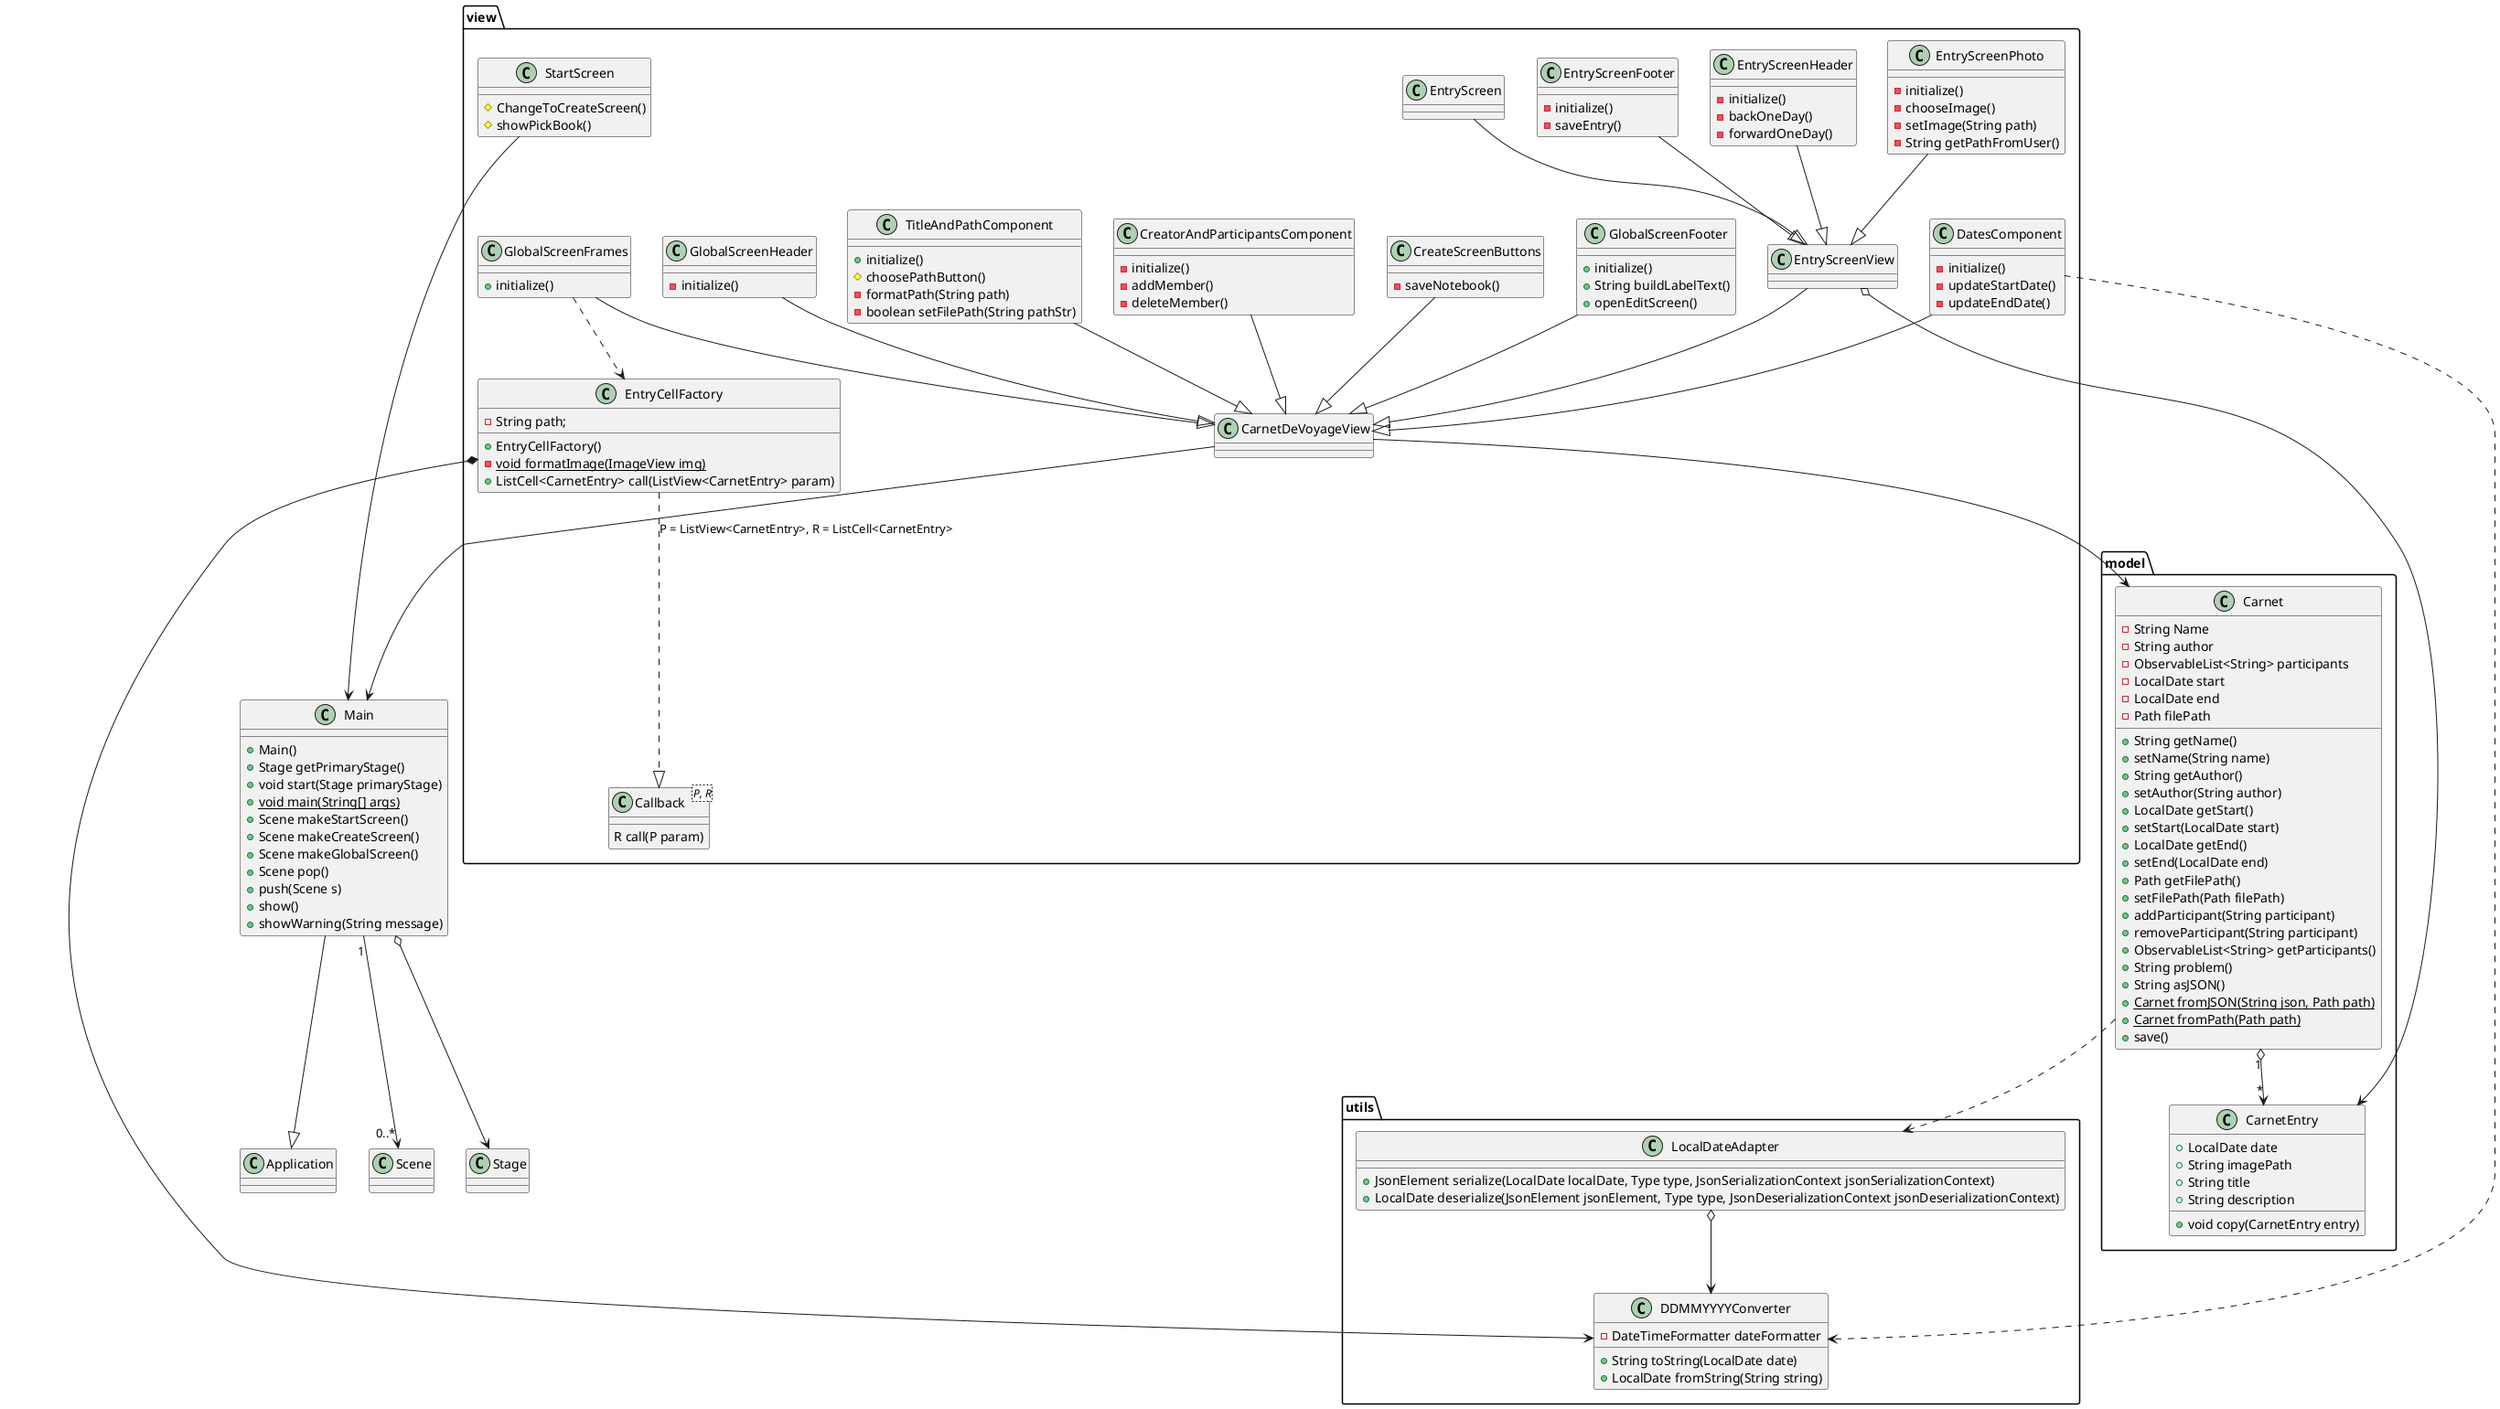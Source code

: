 @startuml
'https://plantuml.com/class-diagram

Main --|> Application
class Main {
    + Main()
    + Stage getPrimaryStage()
    + void start(Stage primaryStage)
    + {static} void main(String[] args)
    + Scene makeStartScreen()
    + Scene makeCreateScreen()
    + Scene makeGlobalScreen()
    + Scene pop()
    + push(Scene s)
    + show()
    + showWarning(String message)
}
Main "1" --> "0..*" Scene
Main o--> Stage

package model {
    class Carnet {
        - String Name
        - String author
        - ObservableList<String> participants
        - LocalDate start
        - LocalDate end
        - Path filePath
        + String getName()
        + setName(String name)
        + String getAuthor()
        + setAuthor(String author)
        + LocalDate getStart()
        + setStart(LocalDate start)
        + LocalDate getEnd()
        + setEnd(LocalDate end)
        + Path getFilePath()
        + setFilePath(Path filePath)
        + addParticipant(String participant)
        + removeParticipant(String participant)
        + ObservableList<String> getParticipants()
        + String problem()
        + String asJSON()
        + {static} Carnet fromJSON(String json, Path path)
        + {static} Carnet fromPath(Path path)
        + save()
    }
    Carnet "1" o--> "*" CarnetEntry
    
    class CarnetEntry {
        + LocalDate date
        + String imagePath
        + String title
        + String description
        + void copy(CarnetEntry entry)
    }

}
view.DatesComponent ..> utils.DDMMYYYYConverter
model.Carnet ..> utils.LocalDateAdapter
package utils {
    class DDMMYYYYConverter {
        - DateTimeFormatter dateFormatter
        + String toString(LocalDate date)
        + LocalDate fromString(String string)
    }
    LocalDateAdapter o--> DDMMYYYYConverter
    class LocalDateAdapter {
                + JsonElement serialize(LocalDate localDate, Type type, JsonSerializationContext jsonSerializationContext)
                + LocalDate deserialize(JsonElement jsonElement, Type type, JsonDeserializationContext jsonDeserializationContext)
    }

}

package view {
    class CarnetDeVoyageView {
    }
    CarnetDeVoyageView --> Main
    CarnetDeVoyageView --> Carnet

    class CreateScreenButtons {
        - saveNotebook()
    }
    CreateScreenButtons --|> CarnetDeVoyageView

    class CreatorAndParticipantsComponent {
        - initialize()
        - addMember()
        - deleteMember()
    }
    CreatorAndParticipantsComponent --|> CarnetDeVoyageView

    class DatesComponent {
        - initialize()
        - updateStartDate()
        - updateEndDate()
    }
    DatesComponent --|> CarnetDeVoyageView

    class TitleAndPathComponent {
        + initialize()
        # choosePathButton()
        - formatPath(String path)
        - boolean setFilePath(String pathStr)
    }
    TitleAndPathComponent --|> CarnetDeVoyageView

    class StartScreen {
        # ChangeToCreateScreen()
        # showPickBook()
    }
    StartScreen --> Main

    class GlobalScreenHeader {
        - initialize()
    }
    GlobalScreenHeader --|> CarnetDeVoyageView

    class GlobalScreenFrames {
        + initialize()
    }
    GlobalScreenFrames --|> CarnetDeVoyageView

    class "Callback<P, R>" as ListViewCallback {
        R call(P param)
    }
    EntryCellFactory ..|> ListViewCallback : "P = ListView<CarnetEntry>, R = ListCell<CarnetEntry>"
    class EntryCellFactory {

        -  String path;
        + EntryCellFactory()
        - {static} void formatImage(ImageView img)
        + ListCell<CarnetEntry> call(ListView<CarnetEntry> param)
       }

   EntryCellFactory *--> DDMMYYYYConverter
   GlobalScreenFrames ..> EntryCellFactory

    class GlobalScreenFooter {
        + initialize()
        + String buildLabelText()
        + openEditScreen()
    }
    GlobalScreenFooter --|> CarnetDeVoyageView

    EntryScreenView --|> CarnetDeVoyageView
    EntryScreenView o--> CarnetEntry

    class EntryScreenFooter {
        - initialize()
        - saveEntry()
    }
    EntryScreenFooter --|> EntryScreenView

    class EntryScreen {
    }
    EntryScreen --|> EntryScreenView

    class EntryScreenPhoto {
        - initialize()
        - chooseImage()
        - setImage(String path)
        - String getPathFromUser()
    }
    EntryScreenPhoto --|> EntryScreenView

    class EntryScreenHeader {
        - initialize()
        - backOneDay()
        - forwardOneDay()
    }
    EntryScreenHeader --|> EntryScreenView
}

@enduml